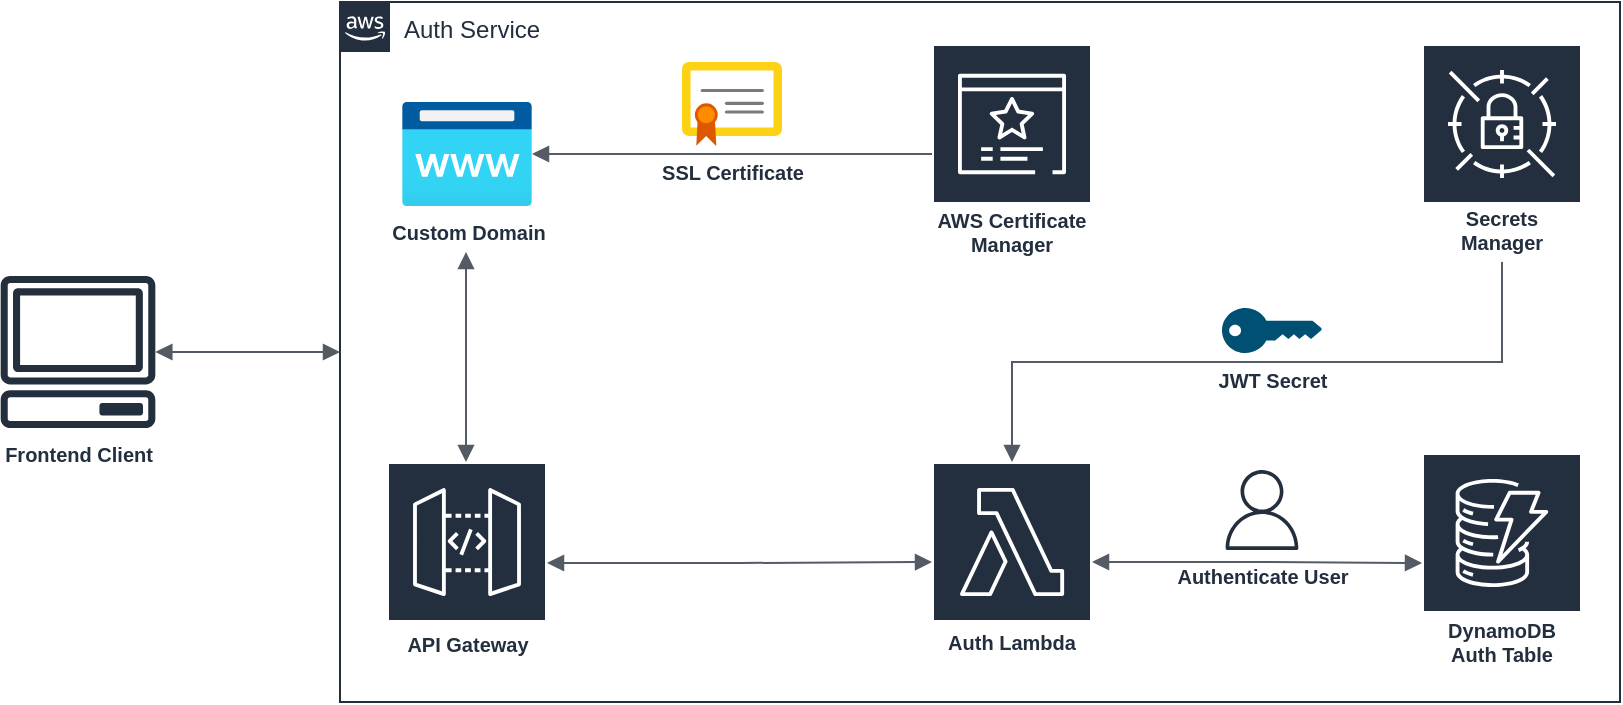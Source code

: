 <mxfile>
    <diagram id="Ht1M8jgEwFfnCIfOTk4-" name="Page-1">
        <mxGraphModel dx="644" dy="871" grid="1" gridSize="10" guides="1" tooltips="1" connect="1" arrows="1" fold="1" page="1" pageScale="1" pageWidth="1169" pageHeight="827" background="none" math="0" shadow="0">
            <root>
                <mxCell id="0"/>
                <mxCell id="1" parent="0"/>
                <mxCell id="JksMLo7XHdK7YqopH5MI-1" value="&lt;div&gt;Auth Service&lt;/div&gt;" style="points=[[0,0],[0.25,0],[0.5,0],[0.75,0],[1,0],[1,0.25],[1,0.5],[1,0.75],[1,1],[0.75,1],[0.5,1],[0.25,1],[0,1],[0,0.75],[0,0.5],[0,0.25]];outlineConnect=0;gradientColor=none;html=1;whiteSpace=wrap;fontSize=12;fontStyle=0;container=1;pointerEvents=0;collapsible=0;recursiveResize=0;shape=mxgraph.aws4.group;grIcon=mxgraph.aws4.group_aws_cloud_alt;strokeColor=#232F3E;fillColor=none;verticalAlign=top;align=left;spacingLeft=30;fontColor=#232F3E;dashed=0;labelBackgroundColor=#FFFFFF;" parent="1" vertex="1">
                    <mxGeometry x="230" y="100" width="640" height="350" as="geometry"/>
                </mxCell>
                <mxCell id="JksMLo7XHdK7YqopH5MI-5" value="&lt;div&gt;Auth Lambda&lt;/div&gt;" style="sketch=0;outlineConnect=0;fontColor=#232F3E;gradientColor=none;strokeColor=#ffffff;fillColor=#232F3E;dashed=0;verticalLabelPosition=middle;verticalAlign=bottom;align=center;html=1;whiteSpace=wrap;fontSize=10;fontStyle=1;spacing=3;shape=mxgraph.aws4.productIcon;prIcon=mxgraph.aws4.lambda;" parent="JksMLo7XHdK7YqopH5MI-1" vertex="1">
                    <mxGeometry x="296" y="230" width="80" height="100" as="geometry"/>
                </mxCell>
                <mxCell id="JksMLo7XHdK7YqopH5MI-6" value="&lt;div&gt;DynamoDB&lt;/div&gt;&lt;div&gt;Auth Table&lt;/div&gt;" style="sketch=0;outlineConnect=0;fontColor=#232F3E;gradientColor=none;strokeColor=#ffffff;fillColor=#232F3E;dashed=0;verticalLabelPosition=middle;verticalAlign=bottom;align=center;html=1;whiteSpace=wrap;fontSize=10;fontStyle=1;spacing=3;shape=mxgraph.aws4.productIcon;prIcon=mxgraph.aws4.dynamodb;" parent="JksMLo7XHdK7YqopH5MI-1" vertex="1">
                    <mxGeometry x="541" y="225.5" width="80" height="110" as="geometry"/>
                </mxCell>
                <mxCell id="JksMLo7XHdK7YqopH5MI-9" value="&lt;div&gt;Secrets Manager&lt;/div&gt;" style="sketch=0;outlineConnect=0;fontColor=#232F3E;gradientColor=none;strokeColor=#ffffff;fillColor=#232F3E;dashed=0;verticalLabelPosition=middle;verticalAlign=bottom;align=center;html=1;whiteSpace=wrap;fontSize=10;fontStyle=1;spacing=3;shape=mxgraph.aws4.productIcon;prIcon=mxgraph.aws4.secrets_manager;" parent="JksMLo7XHdK7YqopH5MI-1" vertex="1">
                    <mxGeometry x="541" y="21" width="80" height="109" as="geometry"/>
                </mxCell>
                <mxCell id="JksMLo7XHdK7YqopH5MI-11" value="AWS Certificate Manager" style="sketch=0;outlineConnect=0;fontColor=#232F3E;gradientColor=none;strokeColor=#ffffff;fillColor=#232F3E;dashed=0;verticalLabelPosition=middle;verticalAlign=bottom;align=center;html=1;whiteSpace=wrap;fontSize=10;fontStyle=1;spacing=3;shape=mxgraph.aws4.productIcon;prIcon=mxgraph.aws4.certificate_manager_3;" parent="JksMLo7XHdK7YqopH5MI-1" vertex="1">
                    <mxGeometry x="296" y="21" width="80" height="110" as="geometry"/>
                </mxCell>
                <mxCell id="JksMLo7XHdK7YqopH5MI-12" value="&lt;div&gt;&lt;br&gt;&lt;/div&gt;&lt;div&gt;API Gateway&lt;/div&gt;" style="sketch=0;outlineConnect=0;fontColor=#232F3E;gradientColor=none;strokeColor=#ffffff;fillColor=#232F3E;dashed=0;verticalLabelPosition=middle;verticalAlign=bottom;align=center;html=1;whiteSpace=wrap;fontSize=10;fontStyle=1;spacing=3;shape=mxgraph.aws4.productIcon;prIcon=mxgraph.aws4.api_gateway;" parent="JksMLo7XHdK7YqopH5MI-1" vertex="1">
                    <mxGeometry x="23.5" y="230" width="80" height="101" as="geometry"/>
                </mxCell>
                <mxCell id="JksMLo7XHdK7YqopH5MI-15" value="&lt;div style=&quot;font-size: 10px;&quot;&gt;Custom Domain&lt;/div&gt;" style="image;aspect=fixed;html=1;points=[];align=center;fontSize=10;image=img/lib/azure2/app_services/App_Service_Domains.svg;fontStyle=1;fontColor=#232F3E;labelBackgroundColor=#FFFFFF;labelBorderColor=#FFFFFF;" parent="JksMLo7XHdK7YqopH5MI-1" vertex="1">
                    <mxGeometry x="31" y="50" width="65" height="52" as="geometry"/>
                </mxCell>
                <mxCell id="JksMLo7XHdK7YqopH5MI-16" value="SSL Certificate" style="image;sketch=0;aspect=fixed;points=[];align=center;fontSize=10;image=img/lib/mscae/Certificate.svg;fontColor=#232F3E;labelBackgroundColor=#FFFFFF;spacingTop=0;spacingLeft=0;verticalAlign=top;html=1;fontStyle=1;labelBorderColor=#FFFFFF;" parent="JksMLo7XHdK7YqopH5MI-1" vertex="1">
                    <mxGeometry x="171" y="30" width="50" height="42" as="geometry"/>
                </mxCell>
                <mxCell id="JksMLo7XHdK7YqopH5MI-21" value="" style="edgeStyle=orthogonalEdgeStyle;html=1;endArrow=block;elbow=vertical;startArrow=block;startFill=1;endFill=1;strokeColor=#545B64;rounded=0;" parent="JksMLo7XHdK7YqopH5MI-1" target="JksMLo7XHdK7YqopH5MI-12" edge="1">
                    <mxGeometry width="100" relative="1" as="geometry">
                        <mxPoint x="63" y="125" as="sourcePoint"/>
                        <mxPoint x="63" y="215" as="targetPoint"/>
                    </mxGeometry>
                </mxCell>
                <mxCell id="JksMLo7XHdK7YqopH5MI-22" value="" style="edgeStyle=orthogonalEdgeStyle;html=1;endArrow=block;elbow=vertical;startArrow=block;startFill=1;endFill=1;strokeColor=#545B64;rounded=0;" parent="JksMLo7XHdK7YqopH5MI-1" source="JksMLo7XHdK7YqopH5MI-12" target="JksMLo7XHdK7YqopH5MI-5" edge="1">
                    <mxGeometry width="100" relative="1" as="geometry">
                        <mxPoint x="161" y="200" as="sourcePoint"/>
                        <mxPoint x="261" y="200" as="targetPoint"/>
                    </mxGeometry>
                </mxCell>
                <mxCell id="JksMLo7XHdK7YqopH5MI-26" value="" style="edgeStyle=orthogonalEdgeStyle;html=1;endArrow=none;elbow=vertical;startArrow=block;startFill=1;strokeColor=#545B64;rounded=0;" parent="JksMLo7XHdK7YqopH5MI-1" source="JksMLo7XHdK7YqopH5MI-15" target="JksMLo7XHdK7YqopH5MI-11" edge="1">
                    <mxGeometry width="100" relative="1" as="geometry">
                        <mxPoint x="221" y="200" as="sourcePoint"/>
                        <mxPoint x="321" y="200" as="targetPoint"/>
                    </mxGeometry>
                </mxCell>
                <mxCell id="JksMLo7XHdK7YqopH5MI-27" value="" style="edgeStyle=orthogonalEdgeStyle;html=1;endArrow=none;elbow=vertical;startArrow=block;startFill=1;strokeColor=#545B64;rounded=0;" parent="JksMLo7XHdK7YqopH5MI-1" source="JksMLo7XHdK7YqopH5MI-5" target="JksMLo7XHdK7YqopH5MI-9" edge="1">
                    <mxGeometry width="100" relative="1" as="geometry">
                        <mxPoint x="221" y="200" as="sourcePoint"/>
                        <mxPoint x="321" y="200" as="targetPoint"/>
                        <Array as="points">
                            <mxPoint x="336" y="180"/>
                            <mxPoint x="581" y="180"/>
                        </Array>
                    </mxGeometry>
                </mxCell>
                <mxCell id="JksMLo7XHdK7YqopH5MI-32" value="" style="edgeStyle=orthogonalEdgeStyle;html=1;endArrow=block;elbow=vertical;startArrow=block;startFill=1;endFill=1;strokeColor=#545B64;rounded=0;" parent="JksMLo7XHdK7YqopH5MI-1" source="JksMLo7XHdK7YqopH5MI-5" target="JksMLo7XHdK7YqopH5MI-6" edge="1">
                    <mxGeometry width="100" relative="1" as="geometry">
                        <mxPoint x="221" y="220" as="sourcePoint"/>
                        <mxPoint x="321" y="220" as="targetPoint"/>
                    </mxGeometry>
                </mxCell>
                <mxCell id="JksMLo7XHdK7YqopH5MI-33" value="&lt;div style=&quot;font-size: 11px;&quot;&gt;&lt;font style=&quot;font-size: 10px;&quot;&gt;&lt;b&gt;Authenticate User&lt;/b&gt;&lt;/font&gt;&lt;/div&gt;" style="sketch=0;outlineConnect=0;fontColor=#232F3E;gradientColor=none;fillColor=#232F3D;strokeColor=none;dashed=0;verticalLabelPosition=bottom;verticalAlign=top;align=center;html=1;fontSize=12;fontStyle=0;aspect=fixed;pointerEvents=1;shape=mxgraph.aws4.user;" parent="JksMLo7XHdK7YqopH5MI-1" vertex="1">
                    <mxGeometry x="441" y="234" width="40" height="40" as="geometry"/>
                </mxCell>
                <mxCell id="JksMLo7XHdK7YqopH5MI-18" value="&lt;div style=&quot;font-size: 10px;&quot;&gt;Frontend Client&lt;/div&gt;" style="sketch=0;outlineConnect=0;fontColor=#232F3E;gradientColor=none;fillColor=#232F3D;strokeColor=none;dashed=0;verticalLabelPosition=bottom;verticalAlign=top;align=center;html=1;fontSize=10;fontStyle=1;aspect=fixed;pointerEvents=1;shape=mxgraph.aws4.client;labelBackgroundColor=#FFFFFF;labelBorderColor=#FFFFFF;" parent="1" vertex="1">
                    <mxGeometry x="60" y="237" width="78" height="76" as="geometry"/>
                </mxCell>
                <mxCell id="JksMLo7XHdK7YqopH5MI-20" value="" style="edgeStyle=orthogonalEdgeStyle;html=1;endArrow=block;elbow=vertical;startArrow=block;startFill=1;endFill=1;strokeColor=#545B64;rounded=0;" parent="1" source="JksMLo7XHdK7YqopH5MI-18" target="JksMLo7XHdK7YqopH5MI-1" edge="1">
                    <mxGeometry width="100" relative="1" as="geometry">
                        <mxPoint x="540" y="220" as="sourcePoint"/>
                        <mxPoint x="640" y="220" as="targetPoint"/>
                    </mxGeometry>
                </mxCell>
                <mxCell id="JksMLo7XHdK7YqopH5MI-30" value="&lt;div style=&quot;font-size: 11px;&quot;&gt;&lt;font style=&quot;font-size: 10px;&quot;&gt;&lt;b&gt;JWT Secret&lt;/b&gt;&lt;/font&gt;&lt;/div&gt;" style="points=[[0,0.5,0],[0.24,0,0],[0.5,0.28,0],[0.995,0.475,0],[0.5,0.72,0],[0.24,1,0]];verticalLabelPosition=bottom;sketch=0;html=1;verticalAlign=top;aspect=fixed;align=center;pointerEvents=1;shape=mxgraph.cisco19.key;fillColor=#005073;strokeColor=none;fontColor=#232F3E;" parent="1" vertex="1">
                    <mxGeometry x="671" y="253" width="50" height="22.5" as="geometry"/>
                </mxCell>
            </root>
        </mxGraphModel>
    </diagram>
</mxfile>
